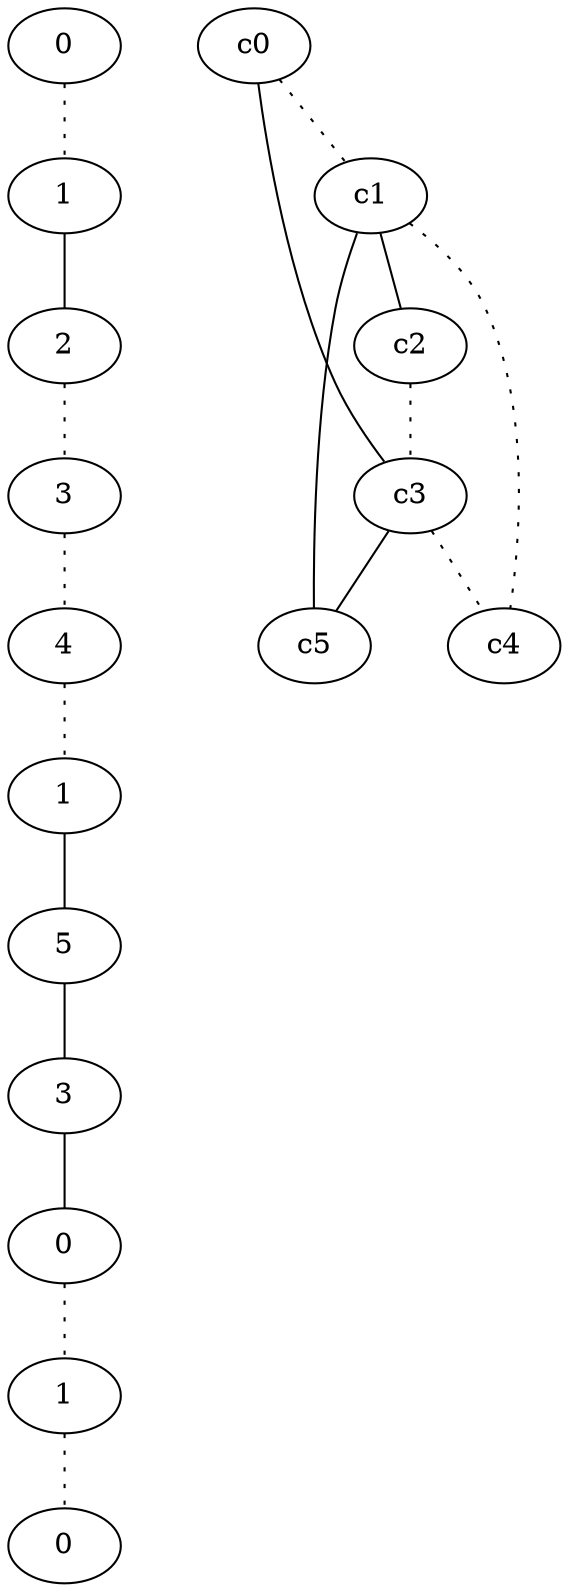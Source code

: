 graph {
a0[label=0];
a1[label=1];
a2[label=2];
a3[label=3];
a4[label=4];
a5[label=1];
a6[label=5];
a7[label=3];
a8[label=0];
a9[label=1];
a10[label=0];
a0 -- a1 [style=dotted];
a1 -- a2;
a2 -- a3 [style=dotted];
a3 -- a4 [style=dotted];
a4 -- a5 [style=dotted];
a5 -- a6;
a6 -- a7;
a7 -- a8;
a8 -- a9 [style=dotted];
a9 -- a10 [style=dotted];
c0 -- c1 [style=dotted];
c0 -- c3;
c1 -- c2;
c1 -- c4 [style=dotted];
c1 -- c5;
c2 -- c3 [style=dotted];
c3 -- c4 [style=dotted];
c3 -- c5;
}
